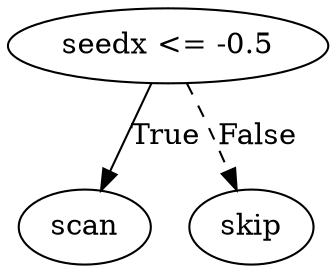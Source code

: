 digraph {
0 [label="seedx <= -0.5"];
1 [label="scan"];
0 -> 1 [label="True"];
2 [label="skip"];
0 -> 2 [style="dashed", label="False"];

}